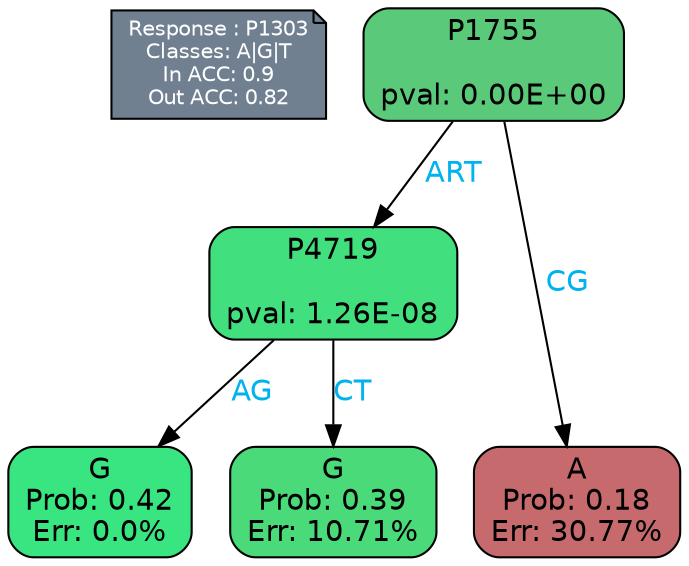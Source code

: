 digraph Tree {
node [shape=box, style="filled, rounded", color="black", fontname=helvetica] ;
graph [ranksep=equally, splines=polylines, bgcolor=transparent, dpi=600] ;
edge [fontname=helvetica] ;
LEGEND [label="Response : P1303
Classes: A|G|T
In ACC: 0.9
Out ACC: 0.82
",shape=note,align=left,style=filled,fillcolor="slategray",fontcolor="white",fontsize=10];1 [label="P1755

pval: 0.00E+00", fillcolor="#5aca7a"] ;
2 [label="P4719

pval: 1.26E-08", fillcolor="#41df7d"] ;
3 [label="G
Prob: 0.42
Err: 0.0%", fillcolor="#39e581"] ;
4 [label="G
Prob: 0.39
Err: 10.71%", fillcolor="#4bda79"] ;
5 [label="A
Prob: 0.18
Err: 30.77%", fillcolor="#c66a6d"] ;
1 -> 2 [label="ART",fontcolor=deepskyblue2] ;
1 -> 5 [label="CG",fontcolor=deepskyblue2] ;
2 -> 3 [label="AG",fontcolor=deepskyblue2] ;
2 -> 4 [label="CT",fontcolor=deepskyblue2] ;
{rank = same; 3;4;5;}{rank = same; LEGEND;1;}}
